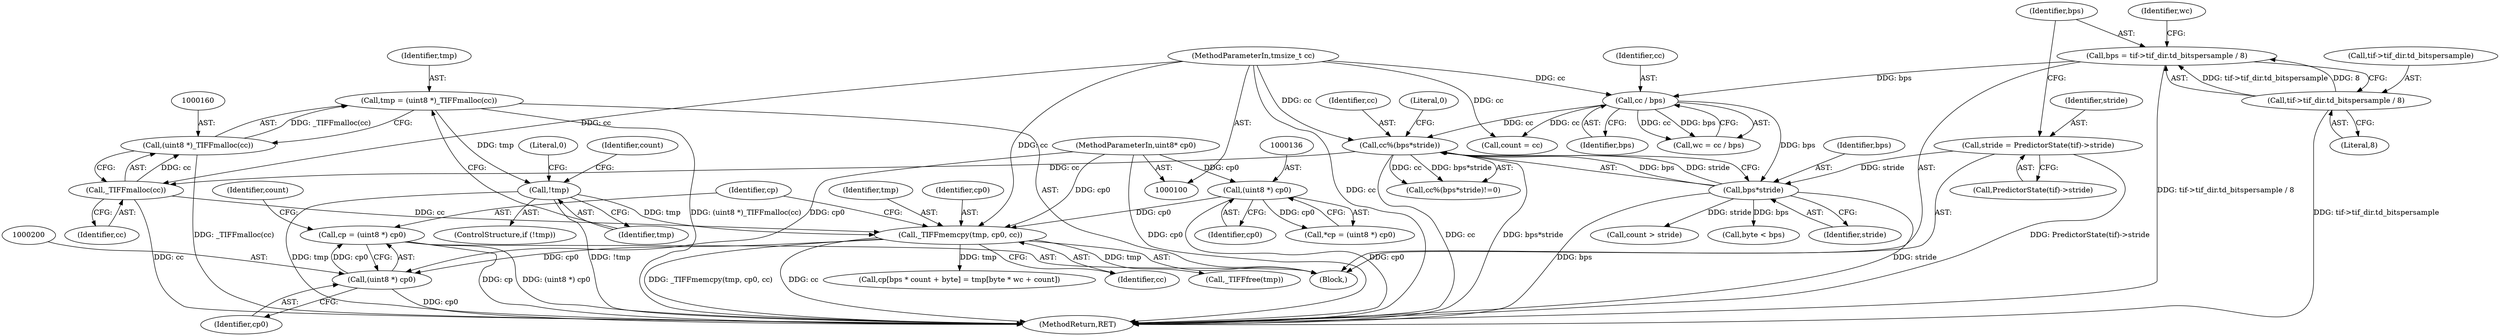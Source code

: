 digraph "0_libtiff_6a984bf7905c6621281588431f384e79d11a2e33_0@pointer" {
"1000197" [label="(Call,cp = (uint8 *) cp0)"];
"1000199" [label="(Call,(uint8 *) cp0)"];
"1000193" [label="(Call,_TIFFmemcpy(tmp, cp0, cc))"];
"1000164" [label="(Call,!tmp)"];
"1000157" [label="(Call,tmp = (uint8 *)_TIFFmalloc(cc))"];
"1000159" [label="(Call,(uint8 *)_TIFFmalloc(cc))"];
"1000161" [label="(Call,_TIFFmalloc(cc))"];
"1000141" [label="(Call,cc%(bps*stride))"];
"1000103" [label="(MethodParameterIn,tmsize_t cc)"];
"1000125" [label="(Call,cc / bps)"];
"1000113" [label="(Call,bps = tif->tif_dir.td_bitspersample / 8)"];
"1000115" [label="(Call,tif->tif_dir.td_bitspersample / 8)"];
"1000143" [label="(Call,bps*stride)"];
"1000106" [label="(Call,stride = PredictorState(tif)->stride)"];
"1000135" [label="(Call,(uint8 *) cp0)"];
"1000102" [label="(MethodParameterIn,uint8* cp0)"];
"1000204" [label="(Identifier,count)"];
"1000197" [label="(Call,cp = (uint8 *) cp0)"];
"1000161" [label="(Call,_TIFFmalloc(cc))"];
"1000164" [label="(Call,!tmp)"];
"1000238" [label="(Call,_TIFFfree(tmp))"];
"1000125" [label="(Call,cc / bps)"];
"1000170" [label="(Identifier,count)"];
"1000165" [label="(Identifier,tmp)"];
"1000159" [label="(Call,(uint8 *)_TIFFmalloc(cc))"];
"1000104" [label="(Block,)"];
"1000217" [label="(Call,byte < bps)"];
"1000195" [label="(Identifier,cp0)"];
"1000141" [label="(Call,cc%(bps*stride))"];
"1000137" [label="(Identifier,cp0)"];
"1000163" [label="(ControlStructure,if (!tmp))"];
"1000201" [label="(Identifier,cp0)"];
"1000193" [label="(Call,_TIFFmemcpy(tmp, cp0, cc))"];
"1000194" [label="(Identifier,tmp)"];
"1000223" [label="(Call,cp[bps * count + byte] = tmp[byte * wc + count])"];
"1000198" [label="(Identifier,cp)"];
"1000157" [label="(Call,tmp = (uint8 *)_TIFFmalloc(cc))"];
"1000123" [label="(Call,wc = cc / bps)"];
"1000146" [label="(Literal,0)"];
"1000127" [label="(Identifier,bps)"];
"1000144" [label="(Identifier,bps)"];
"1000114" [label="(Identifier,bps)"];
"1000145" [label="(Identifier,stride)"];
"1000158" [label="(Identifier,tmp)"];
"1000106" [label="(Call,stride = PredictorState(tif)->stride)"];
"1000129" [label="(Call,count = cc)"];
"1000167" [label="(Literal,0)"];
"1000103" [label="(MethodParameterIn,tmsize_t cc)"];
"1000126" [label="(Identifier,cc)"];
"1000124" [label="(Identifier,wc)"];
"1000199" [label="(Call,(uint8 *) cp0)"];
"1000162" [label="(Identifier,cc)"];
"1000113" [label="(Call,bps = tif->tif_dir.td_bitspersample / 8)"];
"1000142" [label="(Identifier,cc)"];
"1000242" [label="(MethodReturn,RET)"];
"1000169" [label="(Call,count > stride)"];
"1000140" [label="(Call,cc%(bps*stride)!=0)"];
"1000108" [label="(Call,PredictorState(tif)->stride)"];
"1000121" [label="(Literal,8)"];
"1000115" [label="(Call,tif->tif_dir.td_bitspersample / 8)"];
"1000143" [label="(Call,bps*stride)"];
"1000116" [label="(Call,tif->tif_dir.td_bitspersample)"];
"1000133" [label="(Call,*cp = (uint8 *) cp0)"];
"1000102" [label="(MethodParameterIn,uint8* cp0)"];
"1000107" [label="(Identifier,stride)"];
"1000135" [label="(Call,(uint8 *) cp0)"];
"1000196" [label="(Identifier,cc)"];
"1000197" -> "1000104"  [label="AST: "];
"1000197" -> "1000199"  [label="CFG: "];
"1000198" -> "1000197"  [label="AST: "];
"1000199" -> "1000197"  [label="AST: "];
"1000204" -> "1000197"  [label="CFG: "];
"1000197" -> "1000242"  [label="DDG: (uint8 *) cp0"];
"1000197" -> "1000242"  [label="DDG: cp"];
"1000199" -> "1000197"  [label="DDG: cp0"];
"1000199" -> "1000201"  [label="CFG: "];
"1000200" -> "1000199"  [label="AST: "];
"1000201" -> "1000199"  [label="AST: "];
"1000199" -> "1000242"  [label="DDG: cp0"];
"1000193" -> "1000199"  [label="DDG: cp0"];
"1000102" -> "1000199"  [label="DDG: cp0"];
"1000193" -> "1000104"  [label="AST: "];
"1000193" -> "1000196"  [label="CFG: "];
"1000194" -> "1000193"  [label="AST: "];
"1000195" -> "1000193"  [label="AST: "];
"1000196" -> "1000193"  [label="AST: "];
"1000198" -> "1000193"  [label="CFG: "];
"1000193" -> "1000242"  [label="DDG: _TIFFmemcpy(tmp, cp0, cc)"];
"1000193" -> "1000242"  [label="DDG: cc"];
"1000164" -> "1000193"  [label="DDG: tmp"];
"1000135" -> "1000193"  [label="DDG: cp0"];
"1000102" -> "1000193"  [label="DDG: cp0"];
"1000161" -> "1000193"  [label="DDG: cc"];
"1000103" -> "1000193"  [label="DDG: cc"];
"1000193" -> "1000223"  [label="DDG: tmp"];
"1000193" -> "1000238"  [label="DDG: tmp"];
"1000164" -> "1000163"  [label="AST: "];
"1000164" -> "1000165"  [label="CFG: "];
"1000165" -> "1000164"  [label="AST: "];
"1000167" -> "1000164"  [label="CFG: "];
"1000170" -> "1000164"  [label="CFG: "];
"1000164" -> "1000242"  [label="DDG: !tmp"];
"1000164" -> "1000242"  [label="DDG: tmp"];
"1000157" -> "1000164"  [label="DDG: tmp"];
"1000157" -> "1000104"  [label="AST: "];
"1000157" -> "1000159"  [label="CFG: "];
"1000158" -> "1000157"  [label="AST: "];
"1000159" -> "1000157"  [label="AST: "];
"1000165" -> "1000157"  [label="CFG: "];
"1000157" -> "1000242"  [label="DDG: (uint8 *)_TIFFmalloc(cc)"];
"1000159" -> "1000157"  [label="DDG: _TIFFmalloc(cc)"];
"1000159" -> "1000161"  [label="CFG: "];
"1000160" -> "1000159"  [label="AST: "];
"1000161" -> "1000159"  [label="AST: "];
"1000159" -> "1000242"  [label="DDG: _TIFFmalloc(cc)"];
"1000161" -> "1000159"  [label="DDG: cc"];
"1000161" -> "1000162"  [label="CFG: "];
"1000162" -> "1000161"  [label="AST: "];
"1000161" -> "1000242"  [label="DDG: cc"];
"1000141" -> "1000161"  [label="DDG: cc"];
"1000103" -> "1000161"  [label="DDG: cc"];
"1000141" -> "1000140"  [label="AST: "];
"1000141" -> "1000143"  [label="CFG: "];
"1000142" -> "1000141"  [label="AST: "];
"1000143" -> "1000141"  [label="AST: "];
"1000146" -> "1000141"  [label="CFG: "];
"1000141" -> "1000242"  [label="DDG: cc"];
"1000141" -> "1000242"  [label="DDG: bps*stride"];
"1000141" -> "1000140"  [label="DDG: cc"];
"1000141" -> "1000140"  [label="DDG: bps*stride"];
"1000103" -> "1000141"  [label="DDG: cc"];
"1000125" -> "1000141"  [label="DDG: cc"];
"1000143" -> "1000141"  [label="DDG: bps"];
"1000143" -> "1000141"  [label="DDG: stride"];
"1000103" -> "1000100"  [label="AST: "];
"1000103" -> "1000242"  [label="DDG: cc"];
"1000103" -> "1000125"  [label="DDG: cc"];
"1000103" -> "1000129"  [label="DDG: cc"];
"1000125" -> "1000123"  [label="AST: "];
"1000125" -> "1000127"  [label="CFG: "];
"1000126" -> "1000125"  [label="AST: "];
"1000127" -> "1000125"  [label="AST: "];
"1000123" -> "1000125"  [label="CFG: "];
"1000125" -> "1000123"  [label="DDG: cc"];
"1000125" -> "1000123"  [label="DDG: bps"];
"1000113" -> "1000125"  [label="DDG: bps"];
"1000125" -> "1000129"  [label="DDG: cc"];
"1000125" -> "1000143"  [label="DDG: bps"];
"1000113" -> "1000104"  [label="AST: "];
"1000113" -> "1000115"  [label="CFG: "];
"1000114" -> "1000113"  [label="AST: "];
"1000115" -> "1000113"  [label="AST: "];
"1000124" -> "1000113"  [label="CFG: "];
"1000113" -> "1000242"  [label="DDG: tif->tif_dir.td_bitspersample / 8"];
"1000115" -> "1000113"  [label="DDG: tif->tif_dir.td_bitspersample"];
"1000115" -> "1000113"  [label="DDG: 8"];
"1000115" -> "1000121"  [label="CFG: "];
"1000116" -> "1000115"  [label="AST: "];
"1000121" -> "1000115"  [label="AST: "];
"1000115" -> "1000242"  [label="DDG: tif->tif_dir.td_bitspersample"];
"1000143" -> "1000145"  [label="CFG: "];
"1000144" -> "1000143"  [label="AST: "];
"1000145" -> "1000143"  [label="AST: "];
"1000143" -> "1000242"  [label="DDG: bps"];
"1000143" -> "1000242"  [label="DDG: stride"];
"1000106" -> "1000143"  [label="DDG: stride"];
"1000143" -> "1000169"  [label="DDG: stride"];
"1000143" -> "1000217"  [label="DDG: bps"];
"1000106" -> "1000104"  [label="AST: "];
"1000106" -> "1000108"  [label="CFG: "];
"1000107" -> "1000106"  [label="AST: "];
"1000108" -> "1000106"  [label="AST: "];
"1000114" -> "1000106"  [label="CFG: "];
"1000106" -> "1000242"  [label="DDG: PredictorState(tif)->stride"];
"1000135" -> "1000133"  [label="AST: "];
"1000135" -> "1000137"  [label="CFG: "];
"1000136" -> "1000135"  [label="AST: "];
"1000137" -> "1000135"  [label="AST: "];
"1000133" -> "1000135"  [label="CFG: "];
"1000135" -> "1000242"  [label="DDG: cp0"];
"1000135" -> "1000133"  [label="DDG: cp0"];
"1000102" -> "1000135"  [label="DDG: cp0"];
"1000102" -> "1000100"  [label="AST: "];
"1000102" -> "1000242"  [label="DDG: cp0"];
}

